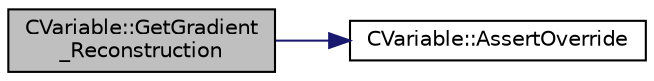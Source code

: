 digraph "CVariable::GetGradient_Reconstruction"
{
 // LATEX_PDF_SIZE
  edge [fontname="Helvetica",fontsize="10",labelfontname="Helvetica",labelfontsize="10"];
  node [fontname="Helvetica",fontsize="10",shape=record];
  rankdir="LR";
  Node1 [label="CVariable::GetGradient\l_Reconstruction",height=0.2,width=0.4,color="black", fillcolor="grey75", style="filled", fontcolor="black",tooltip=" "];
  Node1 -> Node2 [color="midnightblue",fontsize="10",style="solid",fontname="Helvetica"];
  Node2 [label="CVariable::AssertOverride",height=0.2,width=0.4,color="black", fillcolor="white", style="filled",URL="$classCVariable.html#a57eb0e83f25f08d544f92b75e3f8b617",tooltip=" "];
}
